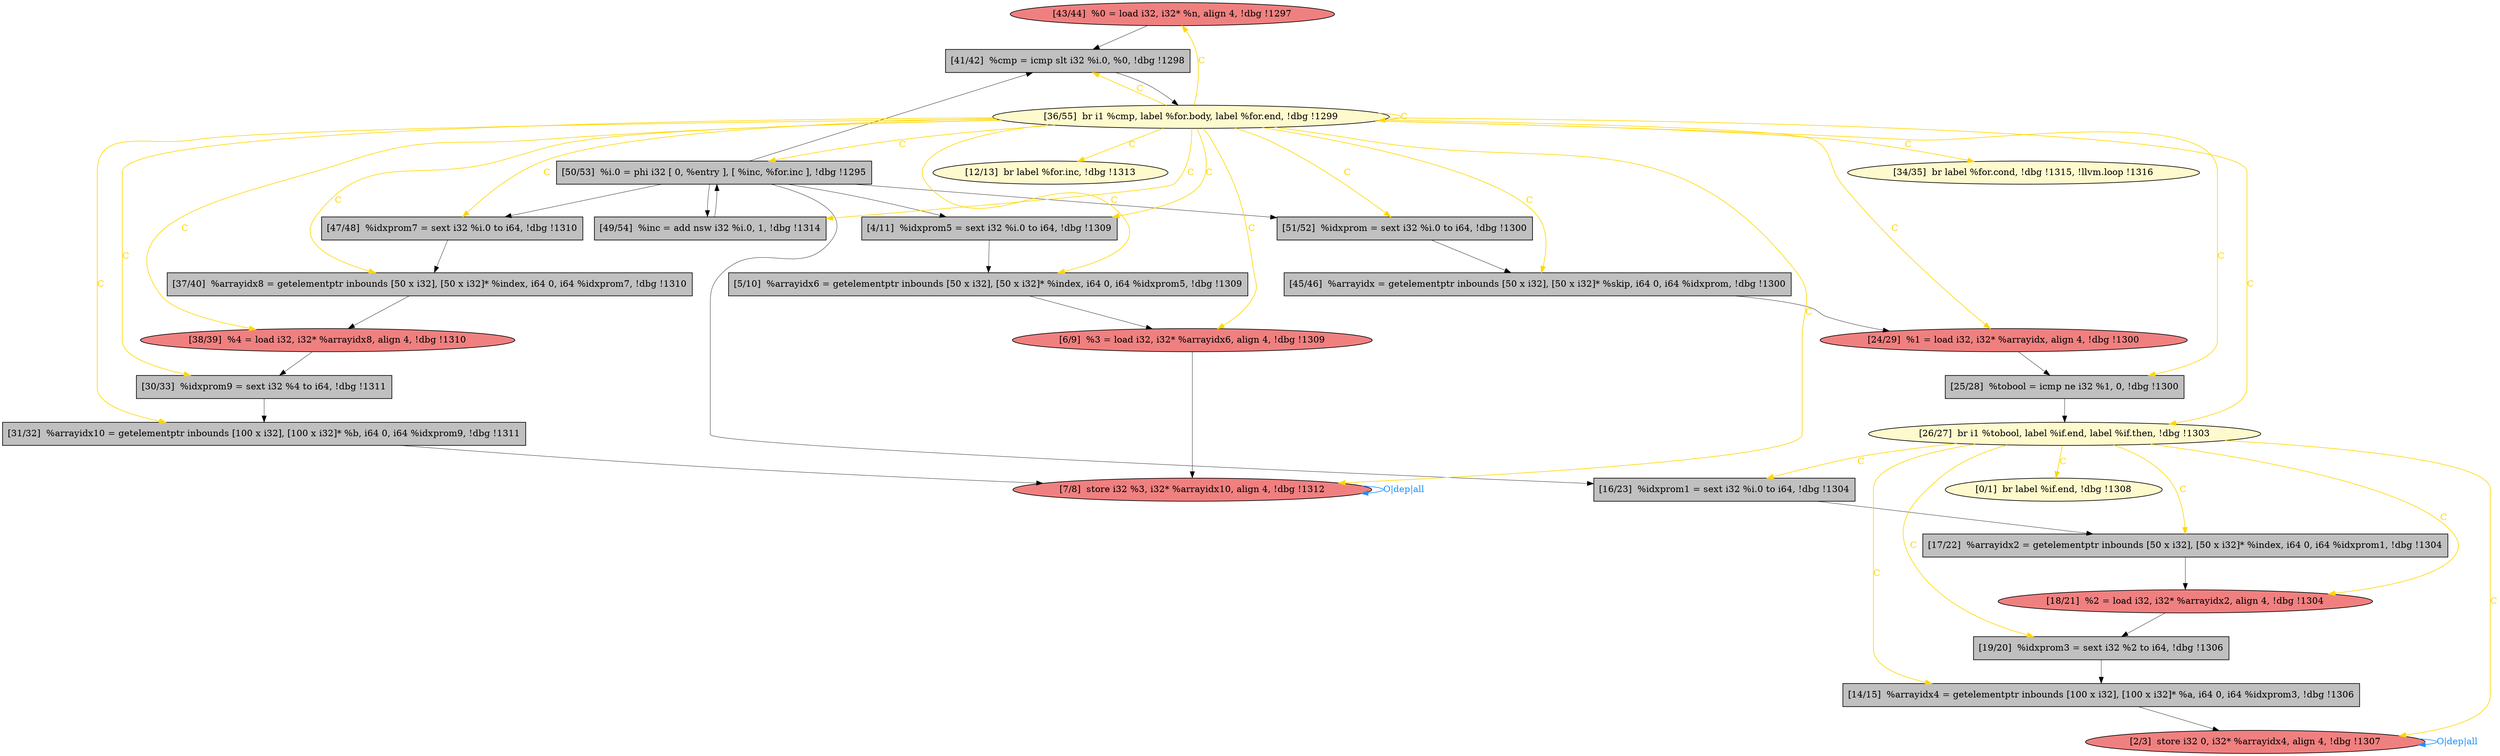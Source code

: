 
digraph G {


node245 [fillcolor=lightcoral,label="[43/44]  %0 = load i32, i32* %n, align 4, !dbg !1297",shape=ellipse,style=filled ]
node243 [fillcolor=grey,label="[50/53]  %i.0 = phi i32 [ 0, %entry ], [ %inc, %for.inc ], !dbg !1295",shape=rectangle,style=filled ]
node242 [fillcolor=lightcoral,label="[18/21]  %2 = load i32, i32* %arrayidx2, align 4, !dbg !1304",shape=ellipse,style=filled ]
node241 [fillcolor=grey,label="[45/46]  %arrayidx = getelementptr inbounds [50 x i32], [50 x i32]* %skip, i64 0, i64 %idxprom, !dbg !1300",shape=rectangle,style=filled ]
node240 [fillcolor=lightcoral,label="[6/9]  %3 = load i32, i32* %arrayidx6, align 4, !dbg !1309",shape=ellipse,style=filled ]
node244 [fillcolor=grey,label="[41/42]  %cmp = icmp slt i32 %i.0, %0, !dbg !1298",shape=rectangle,style=filled ]
node238 [fillcolor=grey,label="[31/32]  %arrayidx10 = getelementptr inbounds [100 x i32], [100 x i32]* %b, i64 0, i64 %idxprom9, !dbg !1311",shape=rectangle,style=filled ]
node239 [fillcolor=grey,label="[47/48]  %idxprom7 = sext i32 %i.0 to i64, !dbg !1310",shape=rectangle,style=filled ]
node236 [fillcolor=grey,label="[49/54]  %inc = add nsw i32 %i.0, 1, !dbg !1314",shape=rectangle,style=filled ]
node235 [fillcolor=lightcoral,label="[38/39]  %4 = load i32, i32* %arrayidx8, align 4, !dbg !1310",shape=ellipse,style=filled ]
node222 [fillcolor=lemonchiffon,label="[12/13]  br label %for.inc, !dbg !1313",shape=ellipse,style=filled ]
node224 [fillcolor=grey,label="[16/23]  %idxprom1 = sext i32 %i.0 to i64, !dbg !1304",shape=rectangle,style=filled ]
node231 [fillcolor=lightcoral,label="[7/8]  store i32 %3, i32* %arrayidx10, align 4, !dbg !1312",shape=ellipse,style=filled ]
node221 [fillcolor=grey,label="[4/11]  %idxprom5 = sext i32 %i.0 to i64, !dbg !1309",shape=rectangle,style=filled ]
node220 [fillcolor=lightcoral,label="[2/3]  store i32 0, i32* %arrayidx4, align 4, !dbg !1307",shape=ellipse,style=filled ]
node219 [fillcolor=lemonchiffon,label="[0/1]  br label %if.end, !dbg !1308",shape=ellipse,style=filled ]
node223 [fillcolor=grey,label="[14/15]  %arrayidx4 = getelementptr inbounds [100 x i32], [100 x i32]* %a, i64 0, i64 %idxprom3, !dbg !1306",shape=rectangle,style=filled ]
node225 [fillcolor=grey,label="[17/22]  %arrayidx2 = getelementptr inbounds [50 x i32], [50 x i32]* %index, i64 0, i64 %idxprom1, !dbg !1304",shape=rectangle,style=filled ]
node234 [fillcolor=grey,label="[37/40]  %arrayidx8 = getelementptr inbounds [50 x i32], [50 x i32]* %index, i64 0, i64 %idxprom7, !dbg !1310",shape=rectangle,style=filled ]
node226 [fillcolor=lightcoral,label="[24/29]  %1 = load i32, i32* %arrayidx, align 4, !dbg !1300",shape=ellipse,style=filled ]
node237 [fillcolor=grey,label="[51/52]  %idxprom = sext i32 %i.0 to i64, !dbg !1300",shape=rectangle,style=filled ]
node228 [fillcolor=lemonchiffon,label="[26/27]  br i1 %tobool, label %if.end, label %if.then, !dbg !1303",shape=ellipse,style=filled ]
node229 [fillcolor=grey,label="[25/28]  %tobool = icmp ne i32 %1, 0, !dbg !1300",shape=rectangle,style=filled ]
node227 [fillcolor=grey,label="[19/20]  %idxprom3 = sext i32 %2 to i64, !dbg !1306",shape=rectangle,style=filled ]
node230 [fillcolor=grey,label="[30/33]  %idxprom9 = sext i32 %4 to i64, !dbg !1311",shape=rectangle,style=filled ]
node232 [fillcolor=lemonchiffon,label="[34/35]  br label %for.cond, !dbg !1315, !llvm.loop !1316",shape=ellipse,style=filled ]
node246 [fillcolor=grey,label="[5/10]  %arrayidx6 = getelementptr inbounds [50 x i32], [50 x i32]* %index, i64 0, i64 %idxprom5, !dbg !1309",shape=rectangle,style=filled ]
node233 [fillcolor=lemonchiffon,label="[36/55]  br i1 %cmp, label %for.body, label %for.end, !dbg !1299",shape=ellipse,style=filled ]

node233->node237 [style=solid,color=gold,label="C",penwidth=1.0,fontcolor=gold ]
node243->node237 [style=solid,color=black,label="",penwidth=0.5,fontcolor=black ]
node240->node231 [style=solid,color=black,label="",penwidth=0.5,fontcolor=black ]
node233->node228 [style=solid,color=gold,label="C",penwidth=1.0,fontcolor=gold ]
node221->node246 [style=solid,color=black,label="",penwidth=0.5,fontcolor=black ]
node235->node230 [style=solid,color=black,label="",penwidth=0.5,fontcolor=black ]
node241->node226 [style=solid,color=black,label="",penwidth=0.5,fontcolor=black ]
node243->node236 [style=solid,color=black,label="",penwidth=0.5,fontcolor=black ]
node225->node242 [style=solid,color=black,label="",penwidth=0.5,fontcolor=black ]
node246->node240 [style=solid,color=black,label="",penwidth=0.5,fontcolor=black ]
node243->node224 [style=solid,color=black,label="",penwidth=0.5,fontcolor=black ]
node228->node227 [style=solid,color=gold,label="C",penwidth=1.0,fontcolor=gold ]
node228->node220 [style=solid,color=gold,label="C",penwidth=1.0,fontcolor=gold ]
node238->node231 [style=solid,color=black,label="",penwidth=0.5,fontcolor=black ]
node237->node241 [style=solid,color=black,label="",penwidth=0.5,fontcolor=black ]
node223->node220 [style=solid,color=black,label="",penwidth=0.5,fontcolor=black ]
node231->node231 [style=solid,color=dodgerblue,label="O|dep|all",penwidth=1.0,fontcolor=dodgerblue ]
node228->node225 [style=solid,color=gold,label="C",penwidth=1.0,fontcolor=gold ]
node233->node222 [style=solid,color=gold,label="C",penwidth=1.0,fontcolor=gold ]
node233->node231 [style=solid,color=gold,label="C",penwidth=1.0,fontcolor=gold ]
node243->node221 [style=solid,color=black,label="",penwidth=0.5,fontcolor=black ]
node233->node221 [style=solid,color=gold,label="C",penwidth=1.0,fontcolor=gold ]
node233->node246 [style=solid,color=gold,label="C",penwidth=1.0,fontcolor=gold ]
node233->node235 [style=solid,color=gold,label="C",penwidth=1.0,fontcolor=gold ]
node233->node241 [style=solid,color=gold,label="C",penwidth=1.0,fontcolor=gold ]
node233->node232 [style=solid,color=gold,label="C",penwidth=1.0,fontcolor=gold ]
node239->node234 [style=solid,color=black,label="",penwidth=0.5,fontcolor=black ]
node228->node242 [style=solid,color=gold,label="C",penwidth=1.0,fontcolor=gold ]
node233->node238 [style=solid,color=gold,label="C",penwidth=1.0,fontcolor=gold ]
node233->node243 [style=solid,color=gold,label="C",penwidth=1.0,fontcolor=gold ]
node243->node244 [style=solid,color=black,label="",penwidth=0.5,fontcolor=black ]
node233->node226 [style=solid,color=gold,label="C",penwidth=1.0,fontcolor=gold ]
node233->node230 [style=solid,color=gold,label="C",penwidth=1.0,fontcolor=gold ]
node233->node239 [style=solid,color=gold,label="C",penwidth=1.0,fontcolor=gold ]
node242->node227 [style=solid,color=black,label="",penwidth=0.5,fontcolor=black ]
node233->node244 [style=solid,color=gold,label="C",penwidth=1.0,fontcolor=gold ]
node233->node234 [style=solid,color=gold,label="C",penwidth=1.0,fontcolor=gold ]
node226->node229 [style=solid,color=black,label="",penwidth=0.5,fontcolor=black ]
node233->node245 [style=solid,color=gold,label="C",penwidth=1.0,fontcolor=gold ]
node229->node228 [style=solid,color=black,label="",penwidth=0.5,fontcolor=black ]
node243->node239 [style=solid,color=black,label="",penwidth=0.5,fontcolor=black ]
node228->node223 [style=solid,color=gold,label="C",penwidth=1.0,fontcolor=gold ]
node233->node233 [style=solid,color=gold,label="C",penwidth=1.0,fontcolor=gold ]
node233->node240 [style=solid,color=gold,label="C",penwidth=1.0,fontcolor=gold ]
node230->node238 [style=solid,color=black,label="",penwidth=0.5,fontcolor=black ]
node228->node219 [style=solid,color=gold,label="C",penwidth=1.0,fontcolor=gold ]
node233->node236 [style=solid,color=gold,label="C",penwidth=1.0,fontcolor=gold ]
node220->node220 [style=solid,color=dodgerblue,label="O|dep|all",penwidth=1.0,fontcolor=dodgerblue ]
node245->node244 [style=solid,color=black,label="",penwidth=0.5,fontcolor=black ]
node233->node229 [style=solid,color=gold,label="C",penwidth=1.0,fontcolor=gold ]
node236->node243 [style=solid,color=black,label="",penwidth=0.5,fontcolor=black ]
node234->node235 [style=solid,color=black,label="",penwidth=0.5,fontcolor=black ]
node224->node225 [style=solid,color=black,label="",penwidth=0.5,fontcolor=black ]
node228->node224 [style=solid,color=gold,label="C",penwidth=1.0,fontcolor=gold ]
node244->node233 [style=solid,color=black,label="",penwidth=0.5,fontcolor=black ]
node227->node223 [style=solid,color=black,label="",penwidth=0.5,fontcolor=black ]


}
